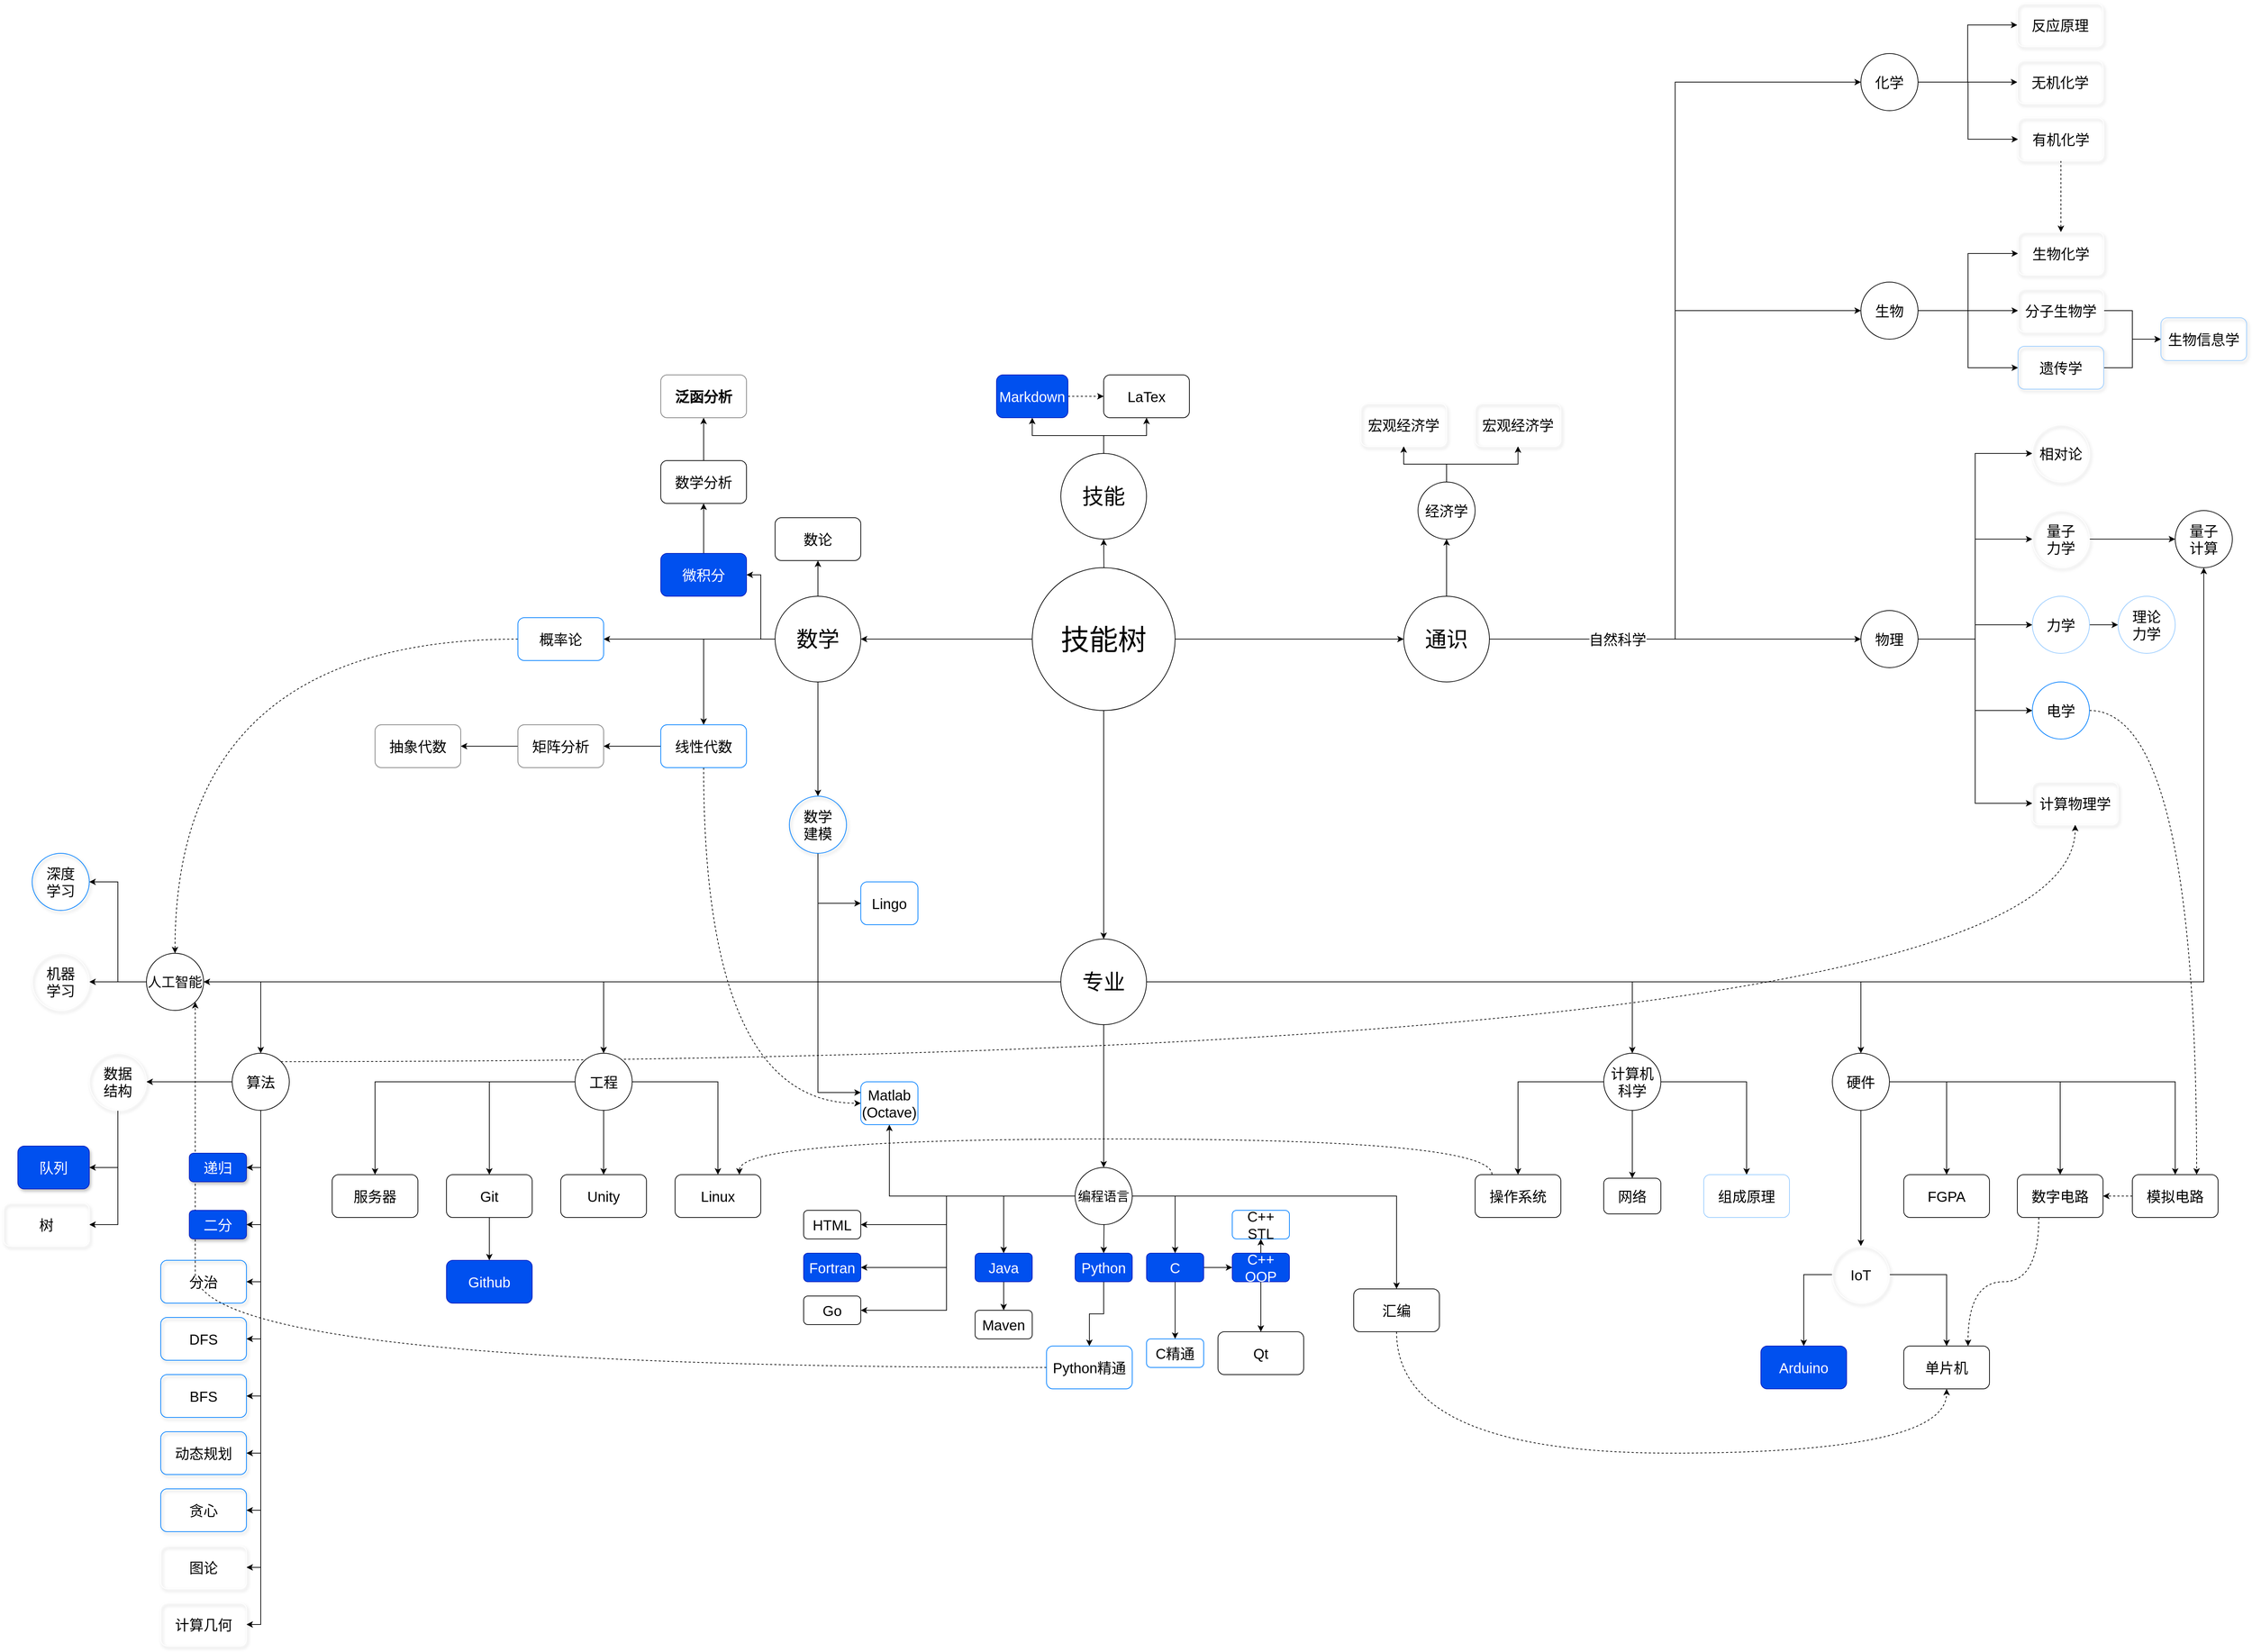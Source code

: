 <mxfile>
    <diagram id="MZZh417o46dk4xW71PtA" name="Page-1">
        <mxGraphModel dx="3253" dy="1520" grid="1" gridSize="10" guides="1" tooltips="1" connect="1" arrows="1" fold="1" page="0" pageScale="1" pageWidth="1169" pageHeight="827" background="none" math="0" shadow="0">
            <root>
                <mxCell id="0"/>
                <mxCell id="1" parent="0"/>
                <mxCell id="4" value="" style="edgeStyle=orthogonalEdgeStyle;rounded=0;orthogonalLoop=1;jettySize=auto;html=1;" parent="1" source="2" target="3" edge="1">
                    <mxGeometry relative="1" as="geometry"/>
                </mxCell>
                <mxCell id="7" value="" style="edgeStyle=orthogonalEdgeStyle;rounded=0;orthogonalLoop=1;jettySize=auto;html=1;" parent="1" source="2" target="5" edge="1">
                    <mxGeometry relative="1" as="geometry"/>
                </mxCell>
                <mxCell id="9" value="" style="edgeStyle=orthogonalEdgeStyle;rounded=0;orthogonalLoop=1;jettySize=auto;html=1;" parent="1" target="11" edge="1">
                    <mxGeometry relative="1" as="geometry">
                        <mxPoint x="-100" y="80" as="sourcePoint"/>
                        <mxPoint x="580" y="290" as="targetPoint"/>
                    </mxGeometry>
                </mxCell>
                <mxCell id="118" style="edgeStyle=orthogonalEdgeStyle;rounded=0;orthogonalLoop=1;jettySize=auto;html=1;fontSize=20;" parent="1" source="2" target="21" edge="1">
                    <mxGeometry relative="1" as="geometry"/>
                </mxCell>
                <mxCell id="2" value="&lt;font style=&quot;font-size: 40px&quot;&gt;技能树&lt;/font&gt;" style="ellipse;whiteSpace=wrap;html=1;aspect=fixed;" parent="1" vertex="1">
                    <mxGeometry x="-200" width="200" height="200" as="geometry"/>
                </mxCell>
                <mxCell id="47" style="edgeStyle=orthogonalEdgeStyle;rounded=0;orthogonalLoop=1;jettySize=auto;html=1;fontSize=20;" parent="1" source="3" target="46" edge="1">
                    <mxGeometry relative="1" as="geometry"/>
                </mxCell>
                <mxCell id="108" style="edgeStyle=orthogonalEdgeStyle;rounded=0;orthogonalLoop=1;jettySize=auto;html=1;fontSize=20;" parent="1" source="3" target="107" edge="1">
                    <mxGeometry relative="1" as="geometry"/>
                </mxCell>
                <mxCell id="112" style="edgeStyle=orthogonalEdgeStyle;rounded=0;orthogonalLoop=1;jettySize=auto;html=1;entryX=0;entryY=0.5;entryDx=0;entryDy=0;fontSize=20;" parent="1" source="3" target="100" edge="1">
                    <mxGeometry relative="1" as="geometry"/>
                </mxCell>
                <mxCell id="113" style="edgeStyle=orthogonalEdgeStyle;rounded=0;orthogonalLoop=1;jettySize=auto;html=1;entryX=0;entryY=0.5;entryDx=0;entryDy=0;fontSize=20;" parent="1" source="3" target="110" edge="1">
                    <mxGeometry relative="1" as="geometry"/>
                </mxCell>
                <mxCell id="159" value="自然科学" style="edgeLabel;html=1;align=center;verticalAlign=middle;resizable=0;points=[];fontSize=20;" parent="113" vertex="1" connectable="0">
                    <mxGeometry x="-0.814" y="-3" relative="1" as="geometry">
                        <mxPoint x="58" y="-3" as="offset"/>
                    </mxGeometry>
                </mxCell>
                <mxCell id="3" value="&lt;font style=&quot;font-size: 30px&quot;&gt;通识&lt;/font&gt;" style="ellipse;whiteSpace=wrap;html=1;aspect=fixed;" parent="1" vertex="1">
                    <mxGeometry x="320" y="40" width="120" height="120" as="geometry"/>
                </mxCell>
                <mxCell id="25" style="edgeStyle=orthogonalEdgeStyle;rounded=0;orthogonalLoop=1;jettySize=auto;html=1;fontSize=20;" parent="1" source="5" target="57" edge="1">
                    <mxGeometry relative="1" as="geometry">
                        <mxPoint y="680" as="targetPoint"/>
                    </mxGeometry>
                </mxCell>
                <mxCell id="26" style="edgeStyle=orthogonalEdgeStyle;rounded=0;orthogonalLoop=1;jettySize=auto;html=1;fontSize=20;" parent="1" source="5" target="23" edge="1">
                    <mxGeometry relative="1" as="geometry"/>
                </mxCell>
                <mxCell id="76" style="edgeStyle=orthogonalEdgeStyle;rounded=0;orthogonalLoop=1;jettySize=auto;html=1;fontSize=20;" parent="1" source="5" target="77" edge="1">
                    <mxGeometry relative="1" as="geometry">
                        <mxPoint x="270" y="740" as="targetPoint"/>
                    </mxGeometry>
                </mxCell>
                <mxCell id="104" style="edgeStyle=orthogonalEdgeStyle;rounded=0;orthogonalLoop=1;jettySize=auto;html=1;fontSize=20;" parent="1" source="5" target="103" edge="1">
                    <mxGeometry relative="1" as="geometry"/>
                </mxCell>
                <mxCell id="120" style="edgeStyle=orthogonalEdgeStyle;rounded=0;orthogonalLoop=1;jettySize=auto;html=1;fontSize=20;" parent="1" source="5" target="119" edge="1">
                    <mxGeometry relative="1" as="geometry"/>
                </mxCell>
                <mxCell id="137" style="edgeStyle=orthogonalEdgeStyle;rounded=0;orthogonalLoop=1;jettySize=auto;html=1;entryX=0.5;entryY=0;entryDx=0;entryDy=0;fontSize=20;" parent="1" source="5" target="136" edge="1">
                    <mxGeometry relative="1" as="geometry"/>
                </mxCell>
                <mxCell id="206" style="edgeStyle=orthogonalEdgeStyle;rounded=0;orthogonalLoop=1;jettySize=auto;html=1;fontSize=20;" parent="1" source="5" target="205" edge="1">
                    <mxGeometry relative="1" as="geometry"/>
                </mxCell>
                <mxCell id="5" value="&lt;font style=&quot;font-size: 30px&quot;&gt;专业&lt;/font&gt;" style="ellipse;whiteSpace=wrap;html=1;aspect=fixed;" parent="1" vertex="1">
                    <mxGeometry x="-160" y="520" width="120" height="120" as="geometry"/>
                </mxCell>
                <mxCell id="149" style="edgeStyle=orthogonalEdgeStyle;rounded=0;orthogonalLoop=1;jettySize=auto;html=1;entryX=0.5;entryY=1;entryDx=0;entryDy=0;fontSize=20;" parent="1" source="11" target="148" edge="1">
                    <mxGeometry relative="1" as="geometry"/>
                </mxCell>
                <mxCell id="216" style="edgeStyle=orthogonalEdgeStyle;rounded=0;orthogonalLoop=1;jettySize=auto;html=1;fontSize=20;" parent="1" source="11" target="215" edge="1">
                    <mxGeometry relative="1" as="geometry"/>
                </mxCell>
                <mxCell id="11" value="&lt;font style=&quot;font-size: 30px&quot;&gt;技能&lt;/font&gt;" style="ellipse;whiteSpace=wrap;html=1;aspect=fixed;" parent="1" vertex="1">
                    <mxGeometry x="-160" y="-160" width="120" height="120" as="geometry"/>
                </mxCell>
                <mxCell id="30" style="edgeStyle=orthogonalEdgeStyle;rounded=0;orthogonalLoop=1;jettySize=auto;html=1;fontSize=20;" parent="1" source="21" target="29" edge="1">
                    <mxGeometry relative="1" as="geometry"/>
                </mxCell>
                <mxCell id="32" style="edgeStyle=orthogonalEdgeStyle;rounded=0;orthogonalLoop=1;jettySize=auto;html=1;fontSize=20;" parent="1" source="21" target="31" edge="1">
                    <mxGeometry relative="1" as="geometry"/>
                </mxCell>
                <mxCell id="39" value="" style="edgeStyle=orthogonalEdgeStyle;rounded=0;orthogonalLoop=1;jettySize=auto;html=1;fontSize=20;" parent="1" source="21" target="38" edge="1">
                    <mxGeometry relative="1" as="geometry"/>
                </mxCell>
                <mxCell id="323" style="edgeStyle=orthogonalEdgeStyle;rounded=0;orthogonalLoop=1;jettySize=auto;html=1;" parent="1" source="21" target="41" edge="1">
                    <mxGeometry relative="1" as="geometry"/>
                </mxCell>
                <mxCell id="326" style="edgeStyle=orthogonalEdgeStyle;rounded=0;orthogonalLoop=1;jettySize=auto;html=1;" parent="1" source="21" target="325" edge="1">
                    <mxGeometry relative="1" as="geometry"/>
                </mxCell>
                <mxCell id="21" value="&lt;font style=&quot;font-size: 30px&quot;&gt;数学&lt;/font&gt;" style="ellipse;whiteSpace=wrap;html=1;aspect=fixed;fontSize=20;" parent="1" vertex="1">
                    <mxGeometry x="-560" y="40" width="120" height="120" as="geometry"/>
                </mxCell>
                <mxCell id="82" style="edgeStyle=orthogonalEdgeStyle;rounded=0;orthogonalLoop=1;jettySize=auto;html=1;fontSize=20;" parent="1" source="23" target="81" edge="1">
                    <mxGeometry relative="1" as="geometry"/>
                </mxCell>
                <mxCell id="83" style="edgeStyle=orthogonalEdgeStyle;rounded=0;orthogonalLoop=1;jettySize=auto;html=1;fontSize=20;" parent="1" source="23" target="84" edge="1">
                    <mxGeometry relative="1" as="geometry">
                        <mxPoint x="1060" y="850" as="targetPoint"/>
                    </mxGeometry>
                </mxCell>
                <mxCell id="222" style="edgeStyle=orthogonalEdgeStyle;rounded=0;orthogonalLoop=1;jettySize=auto;html=1;entryX=0.5;entryY=0;entryDx=0;entryDy=0;fontSize=20;" parent="1" source="23" target="213" edge="1">
                    <mxGeometry relative="1" as="geometry"/>
                </mxCell>
                <mxCell id="266" style="edgeStyle=orthogonalEdgeStyle;rounded=0;orthogonalLoop=1;jettySize=auto;html=1;" parent="1" source="23" target="265" edge="1">
                    <mxGeometry relative="1" as="geometry"/>
                </mxCell>
                <mxCell id="23" value="硬件" style="ellipse;whiteSpace=wrap;html=1;aspect=fixed;fontSize=20;" parent="1" vertex="1">
                    <mxGeometry x="920" y="680" width="80" height="80" as="geometry"/>
                </mxCell>
                <mxCell id="310" style="edgeStyle=orthogonalEdgeStyle;rounded=0;orthogonalLoop=1;jettySize=auto;html=1;" parent="1" source="29" target="35" edge="1">
                    <mxGeometry relative="1" as="geometry">
                        <mxPoint x="-659.941" y="-50" as="targetPoint"/>
                    </mxGeometry>
                </mxCell>
                <mxCell id="29" value="微积分" style="rounded=1;whiteSpace=wrap;html=1;fontSize=20;strokeColor=#001DBC;fillColor=#0050ef;fontColor=#ffffff;" parent="1" vertex="1">
                    <mxGeometry x="-720" y="-20" width="120" height="60" as="geometry"/>
                </mxCell>
                <mxCell id="34" value="" style="edgeStyle=orthogonalEdgeStyle;rounded=0;orthogonalLoop=1;jettySize=auto;html=1;fontSize=20;" parent="1" source="31" target="33" edge="1">
                    <mxGeometry relative="1" as="geometry"/>
                </mxCell>
                <mxCell id="135" style="edgeStyle=orthogonalEdgeStyle;rounded=0;orthogonalLoop=1;jettySize=auto;html=1;entryX=0;entryY=0.5;entryDx=0;entryDy=0;fontSize=20;dashed=1;curved=1;exitX=0.5;exitY=1;exitDx=0;exitDy=0;" parent="1" source="31" target="132" edge="1">
                    <mxGeometry relative="1" as="geometry"/>
                </mxCell>
                <mxCell id="31" value="线性代数" style="rounded=1;whiteSpace=wrap;html=1;fontSize=20;strokeColor=#007FFF;" parent="1" vertex="1">
                    <mxGeometry x="-720" y="220" width="120" height="60" as="geometry"/>
                </mxCell>
                <mxCell id="268" style="edgeStyle=orthogonalEdgeStyle;rounded=0;orthogonalLoop=1;jettySize=auto;html=1;" parent="1" source="33" target="267" edge="1">
                    <mxGeometry relative="1" as="geometry"/>
                </mxCell>
                <mxCell id="33" value="矩阵分析" style="whiteSpace=wrap;html=1;rounded=1;fontSize=20;strokeColor=#808080;" parent="1" vertex="1">
                    <mxGeometry x="-920" y="220" width="120" height="60" as="geometry"/>
                </mxCell>
                <mxCell id="161" value="" style="edgeStyle=orthogonalEdgeStyle;curved=1;rounded=0;orthogonalLoop=1;jettySize=auto;html=1;fontSize=20;" parent="1" source="35" target="160" edge="1">
                    <mxGeometry relative="1" as="geometry"/>
                </mxCell>
                <mxCell id="35" value="数学分析" style="whiteSpace=wrap;html=1;rounded=1;fontSize=20;" parent="1" vertex="1">
                    <mxGeometry x="-720" y="-150" width="120" height="60" as="geometry"/>
                </mxCell>
                <mxCell id="133" style="edgeStyle=orthogonalEdgeStyle;rounded=0;orthogonalLoop=1;jettySize=auto;html=1;entryX=0.5;entryY=0;entryDx=0;entryDy=0;dashed=1;fontSize=20;curved=1;" parent="1" source="38" target="119" edge="1">
                    <mxGeometry relative="1" as="geometry"/>
                </mxCell>
                <mxCell id="38" value="概率论" style="whiteSpace=wrap;html=1;fontSize=20;rounded=1;fillColor=default;gradientColor=none;strokeColor=#007FFF;" parent="1" vertex="1">
                    <mxGeometry x="-920" y="70" width="120" height="60" as="geometry"/>
                </mxCell>
                <mxCell id="41" value="数论" style="rounded=1;whiteSpace=wrap;html=1;fontSize=20;" parent="1" vertex="1">
                    <mxGeometry x="-560" y="-70" width="120" height="60" as="geometry"/>
                </mxCell>
                <mxCell id="54" style="edgeStyle=orthogonalEdgeStyle;rounded=0;orthogonalLoop=1;jettySize=auto;html=1;fontSize=20;" parent="1" source="46" target="56" edge="1">
                    <mxGeometry relative="1" as="geometry">
                        <mxPoint x="1080" y="50" as="targetPoint"/>
                    </mxGeometry>
                </mxCell>
                <mxCell id="114" style="edgeStyle=orthogonalEdgeStyle;rounded=0;orthogonalLoop=1;jettySize=auto;html=1;entryX=0;entryY=0.5;entryDx=0;entryDy=0;fontSize=20;" parent="1" source="46" target="50" edge="1">
                    <mxGeometry relative="1" as="geometry"/>
                </mxCell>
                <mxCell id="182" style="edgeStyle=orthogonalEdgeStyle;rounded=0;orthogonalLoop=1;jettySize=auto;html=1;entryX=0;entryY=0.5;entryDx=0;entryDy=0;fontSize=20;" parent="1" source="46" target="180" edge="1">
                    <mxGeometry relative="1" as="geometry"/>
                </mxCell>
                <mxCell id="183" style="edgeStyle=orthogonalEdgeStyle;rounded=0;orthogonalLoop=1;jettySize=auto;html=1;entryX=0;entryY=0.5;entryDx=0;entryDy=0;fontSize=20;" parent="1" source="46" target="181" edge="1">
                    <mxGeometry relative="1" as="geometry"/>
                </mxCell>
                <mxCell id="248" style="edgeStyle=orthogonalEdgeStyle;rounded=0;orthogonalLoop=1;jettySize=auto;html=1;entryX=0;entryY=0.5;entryDx=0;entryDy=0;fontSize=20;" parent="1" source="46" target="247" edge="1">
                    <mxGeometry relative="1" as="geometry"/>
                </mxCell>
                <mxCell id="46" value="物理" style="ellipse;whiteSpace=wrap;html=1;aspect=fixed;fontSize=20;" parent="1" vertex="1">
                    <mxGeometry x="960" y="60" width="80" height="80" as="geometry"/>
                </mxCell>
                <mxCell id="85" style="edgeStyle=orthogonalEdgeStyle;rounded=0;orthogonalLoop=1;jettySize=auto;html=1;fontSize=20;dashed=1;entryX=0.75;entryY=0;entryDx=0;entryDy=0;curved=1;" parent="1" source="50" target="81" edge="1">
                    <mxGeometry relative="1" as="geometry"/>
                </mxCell>
                <mxCell id="50" value="电学" style="ellipse;whiteSpace=wrap;html=1;aspect=fixed;fontSize=20;strokeColor=#007FFF;" parent="1" vertex="1">
                    <mxGeometry x="1200" y="160" width="80" height="80" as="geometry"/>
                </mxCell>
                <mxCell id="313" style="edgeStyle=orthogonalEdgeStyle;rounded=0;orthogonalLoop=1;jettySize=auto;html=1;" parent="1" source="56" target="312" edge="1">
                    <mxGeometry relative="1" as="geometry"/>
                </mxCell>
                <mxCell id="56" value="力学" style="ellipse;whiteSpace=wrap;html=1;aspect=fixed;fontSize=20;strokeColor=#99CCFF;" parent="1" vertex="1">
                    <mxGeometry x="1200" y="40" width="80" height="80" as="geometry"/>
                </mxCell>
                <mxCell id="60" value="" style="edgeStyle=orthogonalEdgeStyle;rounded=0;orthogonalLoop=1;jettySize=auto;html=1;fontSize=20;" parent="1" source="57" target="59" edge="1">
                    <mxGeometry relative="1" as="geometry"/>
                </mxCell>
                <mxCell id="71" style="edgeStyle=orthogonalEdgeStyle;rounded=0;orthogonalLoop=1;jettySize=auto;html=1;fontSize=20;" parent="1" source="57" target="332" edge="1">
                    <mxGeometry relative="1" as="geometry">
                        <Array as="points">
                            <mxPoint x="-320" y="880"/>
                            <mxPoint x="-320" y="980"/>
                        </Array>
                        <mxPoint x="-440" y="1040.029" as="targetPoint"/>
                    </mxGeometry>
                </mxCell>
                <mxCell id="74" style="edgeStyle=orthogonalEdgeStyle;rounded=0;orthogonalLoop=1;jettySize=auto;html=1;fontSize=20;" parent="1" target="72" edge="1">
                    <mxGeometry relative="1" as="geometry">
                        <mxPoint x="-100" y="880" as="sourcePoint"/>
                    </mxGeometry>
                </mxCell>
                <mxCell id="95" style="edgeStyle=orthogonalEdgeStyle;rounded=0;orthogonalLoop=1;jettySize=auto;html=1;fontSize=20;" parent="1" source="57" target="94" edge="1">
                    <mxGeometry relative="1" as="geometry"/>
                </mxCell>
                <mxCell id="134" style="edgeStyle=orthogonalEdgeStyle;rounded=0;orthogonalLoop=1;jettySize=auto;html=1;entryX=0.5;entryY=1;entryDx=0;entryDy=0;fontSize=20;" parent="1" source="57" target="132" edge="1">
                    <mxGeometry relative="1" as="geometry"/>
                </mxCell>
                <mxCell id="147" style="edgeStyle=orthogonalEdgeStyle;rounded=0;orthogonalLoop=1;jettySize=auto;html=1;entryX=1;entryY=0.5;entryDx=0;entryDy=0;fontSize=20;" parent="1" source="57" target="146" edge="1">
                    <mxGeometry relative="1" as="geometry">
                        <Array as="points">
                            <mxPoint x="-320" y="880"/>
                            <mxPoint x="-320" y="1040"/>
                        </Array>
                    </mxGeometry>
                </mxCell>
                <mxCell id="252" style="edgeStyle=orthogonalEdgeStyle;rounded=0;orthogonalLoop=1;jettySize=auto;html=1;entryX=1;entryY=0.5;entryDx=0;entryDy=0;fontSize=20;" parent="1" source="57" target="250" edge="1">
                    <mxGeometry relative="1" as="geometry">
                        <Array as="points">
                            <mxPoint x="-320" y="880"/>
                            <mxPoint x="-320" y="920"/>
                        </Array>
                    </mxGeometry>
                </mxCell>
                <mxCell id="337" style="edgeStyle=orthogonalEdgeStyle;html=1;rounded=0;" edge="1" parent="1" source="57" target="335">
                    <mxGeometry relative="1" as="geometry">
                        <Array as="points">
                            <mxPoint x="-240" y="880"/>
                        </Array>
                    </mxGeometry>
                </mxCell>
                <mxCell id="57" value="&lt;font style=&quot;font-size: 18px&quot;&gt;编程语言&lt;/font&gt;" style="ellipse;whiteSpace=wrap;html=1;aspect=fixed;fontSize=20;" parent="1" vertex="1">
                    <mxGeometry x="-140" y="840" width="80" height="80" as="geometry"/>
                </mxCell>
                <mxCell id="64" style="edgeStyle=orthogonalEdgeStyle;rounded=0;orthogonalLoop=1;jettySize=auto;html=1;fontSize=20;" parent="1" source="59" target="63" edge="1">
                    <mxGeometry relative="1" as="geometry"/>
                </mxCell>
                <mxCell id="308" style="edgeStyle=orthogonalEdgeStyle;rounded=0;orthogonalLoop=1;jettySize=auto;html=1;" parent="1" source="59" target="68" edge="1">
                    <mxGeometry relative="1" as="geometry"/>
                </mxCell>
                <mxCell id="59" value="C" style="whiteSpace=wrap;html=1;fontSize=20;rounded=1;fillColor=#0050ef;strokeColor=#001DBC;fontColor=#ffffff;" parent="1" vertex="1">
                    <mxGeometry x="-40" y="960" width="80" height="40" as="geometry"/>
                </mxCell>
                <mxCell id="63" value="C精通" style="whiteSpace=wrap;html=1;fontSize=20;rounded=1;gradientColor=none;strokeColor=#007FFF;" parent="1" vertex="1">
                    <mxGeometry x="-40" y="1080" width="80" height="40" as="geometry"/>
                </mxCell>
                <mxCell id="262" style="edgeStyle=orthogonalEdgeStyle;rounded=0;orthogonalLoop=1;jettySize=auto;html=1;" parent="1" source="68" target="261" edge="1">
                    <mxGeometry relative="1" as="geometry"/>
                </mxCell>
                <mxCell id="336" style="edgeStyle=none;html=1;" edge="1" parent="1" source="68" target="283">
                    <mxGeometry relative="1" as="geometry"/>
                </mxCell>
                <mxCell id="68" value="C++&lt;br&gt;OOP" style="rounded=1;whiteSpace=wrap;html=1;fontSize=20;fillColor=#0050ef;fontColor=#ffffff;strokeColor=#001DBC;" parent="1" vertex="1">
                    <mxGeometry x="80" y="960" width="80" height="40" as="geometry"/>
                </mxCell>
                <mxCell id="75" style="edgeStyle=orthogonalEdgeStyle;rounded=0;orthogonalLoop=1;jettySize=auto;html=1;fontSize=20;" parent="1" source="72" target="73" edge="1">
                    <mxGeometry relative="1" as="geometry"/>
                </mxCell>
                <mxCell id="72" value="Python" style="rounded=1;whiteSpace=wrap;html=1;fontSize=20;fillColor=#0050ef;strokeColor=#001DBC;fontColor=#ffffff;" parent="1" vertex="1">
                    <mxGeometry x="-140" y="960" width="80" height="40" as="geometry"/>
                </mxCell>
                <mxCell id="221" style="edgeStyle=orthogonalEdgeStyle;curved=1;rounded=0;orthogonalLoop=1;jettySize=auto;html=1;entryX=1;entryY=1;entryDx=0;entryDy=0;dashed=1;fontSize=20;" parent="1" source="73" target="119" edge="1">
                    <mxGeometry relative="1" as="geometry"/>
                </mxCell>
                <mxCell id="73" value="Python精通" style="rounded=1;whiteSpace=wrap;html=1;gradientColor=none;fontSize=20;strokeColor=#007FFF;" parent="1" vertex="1">
                    <mxGeometry x="-180" y="1090" width="120" height="60" as="geometry"/>
                </mxCell>
                <mxCell id="164" style="edgeStyle=orthogonalEdgeStyle;rounded=0;orthogonalLoop=1;jettySize=auto;html=1;entryX=1;entryY=0.5;entryDx=0;entryDy=0;fontSize=20;" parent="1" source="77" target="162" edge="1">
                    <mxGeometry relative="1" as="geometry"/>
                </mxCell>
                <mxCell id="167" style="edgeStyle=orthogonalEdgeStyle;rounded=0;orthogonalLoop=1;jettySize=auto;html=1;entryX=1;entryY=0.5;entryDx=0;entryDy=0;fontSize=20;" parent="1" source="77" target="166" edge="1">
                    <mxGeometry relative="1" as="geometry"/>
                </mxCell>
                <mxCell id="171" style="edgeStyle=orthogonalEdgeStyle;rounded=0;orthogonalLoop=1;jettySize=auto;html=1;entryX=1;entryY=0.5;entryDx=0;entryDy=0;fontSize=20;" parent="1" source="77" target="168" edge="1">
                    <mxGeometry relative="1" as="geometry"/>
                </mxCell>
                <mxCell id="172" style="edgeStyle=orthogonalEdgeStyle;rounded=0;orthogonalLoop=1;jettySize=auto;html=1;entryX=1;entryY=0.5;entryDx=0;entryDy=0;fontSize=20;" parent="1" source="77" target="169" edge="1">
                    <mxGeometry relative="1" as="geometry"/>
                </mxCell>
                <mxCell id="173" style="edgeStyle=orthogonalEdgeStyle;rounded=0;orthogonalLoop=1;jettySize=auto;html=1;entryX=1;entryY=0.5;entryDx=0;entryDy=0;fontSize=20;" parent="1" source="77" target="170" edge="1">
                    <mxGeometry relative="1" as="geometry"/>
                </mxCell>
                <mxCell id="175" style="edgeStyle=orthogonalEdgeStyle;rounded=0;orthogonalLoop=1;jettySize=auto;html=1;entryX=1;entryY=0.5;entryDx=0;entryDy=0;fontSize=20;" parent="1" source="77" target="174" edge="1">
                    <mxGeometry relative="1" as="geometry"/>
                </mxCell>
                <mxCell id="177" style="edgeStyle=orthogonalEdgeStyle;rounded=0;orthogonalLoop=1;jettySize=auto;html=1;entryX=1;entryY=0.5;entryDx=0;entryDy=0;fontSize=20;" parent="1" source="77" target="176" edge="1">
                    <mxGeometry relative="1" as="geometry"/>
                </mxCell>
                <mxCell id="179" style="edgeStyle=orthogonalEdgeStyle;rounded=0;orthogonalLoop=1;jettySize=auto;html=1;fontSize=20;" parent="1" source="77" target="178" edge="1">
                    <mxGeometry relative="1" as="geometry"/>
                </mxCell>
                <mxCell id="249" style="edgeStyle=orthogonalEdgeStyle;curved=1;rounded=0;orthogonalLoop=1;jettySize=auto;html=1;dashed=1;fontSize=20;exitX=1;exitY=0;exitDx=0;exitDy=0;" parent="1" source="77" target="247" edge="1">
                    <mxGeometry relative="1" as="geometry"/>
                </mxCell>
                <mxCell id="255" style="edgeStyle=orthogonalEdgeStyle;rounded=0;orthogonalLoop=1;jettySize=auto;html=1;entryX=1;entryY=0.5;entryDx=0;entryDy=0;" parent="1" source="77" target="253" edge="1">
                    <mxGeometry relative="1" as="geometry"/>
                </mxCell>
                <mxCell id="319" style="edgeStyle=orthogonalEdgeStyle;rounded=0;orthogonalLoop=1;jettySize=auto;html=1;entryX=1;entryY=0.5;entryDx=0;entryDy=0;" parent="1" source="77" target="318" edge="1">
                    <mxGeometry relative="1" as="geometry"/>
                </mxCell>
                <mxCell id="77" value="算法" style="ellipse;whiteSpace=wrap;html=1;aspect=fixed;fontSize=20;" parent="1" vertex="1">
                    <mxGeometry x="-1320" y="680" width="80" height="80" as="geometry"/>
                </mxCell>
                <mxCell id="81" value="模拟电路" style="rounded=1;whiteSpace=wrap;html=1;gradientColor=none;fontSize=20;" parent="1" vertex="1">
                    <mxGeometry x="1340" y="850" width="120" height="60" as="geometry"/>
                </mxCell>
                <mxCell id="84" value="数字电路" style="rounded=1;whiteSpace=wrap;html=1;gradientColor=none;fontSize=20;" parent="1" vertex="1">
                    <mxGeometry x="1179" y="850" width="120" height="60" as="geometry"/>
                </mxCell>
                <mxCell id="87" value="" style="endArrow=classic;html=1;fontSize=20;exitX=0;exitY=0.5;exitDx=0;exitDy=0;dashed=1;edgeStyle=orthogonalEdgeStyle;curved=1;" parent="1" source="81" target="84" edge="1">
                    <mxGeometry width="50" height="50" relative="1" as="geometry">
                        <mxPoint x="1139" y="800" as="sourcePoint"/>
                        <mxPoint x="1189" y="750" as="targetPoint"/>
                    </mxGeometry>
                </mxCell>
                <mxCell id="89" value="单片机" style="rounded=1;whiteSpace=wrap;html=1;gradientColor=none;fontSize=20;" parent="1" vertex="1">
                    <mxGeometry x="1020" y="1090" width="120" height="60" as="geometry"/>
                </mxCell>
                <mxCell id="92" value="" style="endArrow=classic;html=1;fontSize=20;dashed=1;edgeStyle=orthogonalEdgeStyle;curved=1;entryX=0.75;entryY=0;entryDx=0;entryDy=0;exitX=0.25;exitY=1;exitDx=0;exitDy=0;" parent="1" source="84" target="89" edge="1">
                    <mxGeometry width="50" height="50" relative="1" as="geometry">
                        <mxPoint x="1419.94" y="970" as="sourcePoint"/>
                        <mxPoint x="1319.999" y="1050" as="targetPoint"/>
                    </mxGeometry>
                </mxCell>
                <mxCell id="229" style="edgeStyle=orthogonalEdgeStyle;rounded=0;orthogonalLoop=1;jettySize=auto;html=1;entryX=0.5;entryY=1;entryDx=0;entryDy=0;fontSize=20;curved=1;dashed=1;" parent="1" source="94" target="89" edge="1">
                    <mxGeometry relative="1" as="geometry">
                        <Array as="points">
                            <mxPoint x="310" y="1240"/>
                            <mxPoint x="1080" y="1240"/>
                        </Array>
                    </mxGeometry>
                </mxCell>
                <mxCell id="94" value="汇编" style="rounded=1;whiteSpace=wrap;html=1;gradientColor=none;fontSize=20;" parent="1" vertex="1">
                    <mxGeometry x="250" y="1010" width="120" height="60" as="geometry"/>
                </mxCell>
                <mxCell id="235" style="edgeStyle=orthogonalEdgeStyle;rounded=0;orthogonalLoop=1;jettySize=auto;html=1;fontSize=20;entryX=0;entryY=0.5;entryDx=0;entryDy=0;" parent="1" source="100" target="234" edge="1">
                    <mxGeometry relative="1" as="geometry"/>
                </mxCell>
                <mxCell id="236" style="edgeStyle=orthogonalEdgeStyle;rounded=0;orthogonalLoop=1;jettySize=auto;html=1;entryX=0;entryY=0.5;entryDx=0;entryDy=0;fontSize=20;" parent="1" source="100" target="231" edge="1">
                    <mxGeometry relative="1" as="geometry"/>
                </mxCell>
                <mxCell id="240" style="edgeStyle=orthogonalEdgeStyle;rounded=0;orthogonalLoop=1;jettySize=auto;html=1;entryX=0;entryY=0.5;entryDx=0;entryDy=0;fontSize=20;" parent="1" source="100" target="237" edge="1">
                    <mxGeometry relative="1" as="geometry"/>
                </mxCell>
                <mxCell id="100" value="生物" style="ellipse;whiteSpace=wrap;html=1;aspect=fixed;rounded=1;gradientColor=none;fontSize=20;" parent="1" vertex="1">
                    <mxGeometry x="960" y="-400" width="80" height="80" as="geometry"/>
                </mxCell>
                <mxCell id="106" style="edgeStyle=orthogonalEdgeStyle;rounded=0;orthogonalLoop=1;jettySize=auto;html=1;fontSize=20;" parent="1" source="103" target="105" edge="1">
                    <mxGeometry relative="1" as="geometry"/>
                </mxCell>
                <mxCell id="116" style="edgeStyle=orthogonalEdgeStyle;rounded=0;orthogonalLoop=1;jettySize=auto;html=1;fontSize=20;" parent="1" source="103" target="115" edge="1">
                    <mxGeometry relative="1" as="geometry"/>
                </mxCell>
                <mxCell id="130" style="edgeStyle=orthogonalEdgeStyle;rounded=0;orthogonalLoop=1;jettySize=auto;html=1;fontSize=20;" parent="1" source="103" target="117" edge="1">
                    <mxGeometry relative="1" as="geometry"/>
                </mxCell>
                <mxCell id="103" value="计算机科学" style="ellipse;whiteSpace=wrap;html=1;aspect=fixed;rounded=1;gradientColor=none;fontSize=20;" parent="1" vertex="1">
                    <mxGeometry x="600" y="680" width="80" height="80" as="geometry"/>
                </mxCell>
                <mxCell id="105" value="组成原理" style="rounded=1;whiteSpace=wrap;html=1;gradientColor=none;fontSize=20;strokeColor=#99CCFF;" parent="1" vertex="1">
                    <mxGeometry x="740" y="850" width="120" height="60" as="geometry"/>
                </mxCell>
                <mxCell id="281" style="edgeStyle=orthogonalEdgeStyle;rounded=0;orthogonalLoop=1;jettySize=auto;html=1;" parent="1" source="107" target="280" edge="1">
                    <mxGeometry relative="1" as="geometry"/>
                </mxCell>
                <mxCell id="282" style="edgeStyle=orthogonalEdgeStyle;rounded=0;orthogonalLoop=1;jettySize=auto;html=1;" parent="1" source="107" target="278" edge="1">
                    <mxGeometry relative="1" as="geometry"/>
                </mxCell>
                <mxCell id="107" value="经济学" style="ellipse;whiteSpace=wrap;html=1;aspect=fixed;rounded=1;gradientColor=none;fontSize=20;" parent="1" vertex="1">
                    <mxGeometry x="340" y="-120" width="80" height="80" as="geometry"/>
                </mxCell>
                <mxCell id="239" style="edgeStyle=orthogonalEdgeStyle;rounded=0;orthogonalLoop=1;jettySize=auto;html=1;fontSize=20;entryX=0;entryY=0.5;entryDx=0;entryDy=0;" parent="1" source="110" target="238" edge="1">
                    <mxGeometry relative="1" as="geometry"/>
                </mxCell>
                <mxCell id="259" style="edgeStyle=orthogonalEdgeStyle;rounded=0;orthogonalLoop=1;jettySize=auto;html=1;entryX=0;entryY=0.5;entryDx=0;entryDy=0;" parent="1" source="110" target="257" edge="1">
                    <mxGeometry relative="1" as="geometry"/>
                </mxCell>
                <mxCell id="260" style="edgeStyle=orthogonalEdgeStyle;rounded=0;orthogonalLoop=1;jettySize=auto;html=1;entryX=0;entryY=0.5;entryDx=0;entryDy=0;" parent="1" source="110" target="256" edge="1">
                    <mxGeometry relative="1" as="geometry"/>
                </mxCell>
                <mxCell id="110" value="化学" style="ellipse;whiteSpace=wrap;html=1;aspect=fixed;rounded=1;gradientColor=none;fontSize=20;" parent="1" vertex="1">
                    <mxGeometry x="960" y="-720" width="80" height="80" as="geometry"/>
                </mxCell>
                <mxCell id="115" value="网络" style="rounded=1;whiteSpace=wrap;html=1;gradientColor=none;fontSize=20;" parent="1" vertex="1">
                    <mxGeometry x="600" y="855" width="80" height="50" as="geometry"/>
                </mxCell>
                <mxCell id="155" style="edgeStyle=orthogonalEdgeStyle;rounded=0;orthogonalLoop=1;jettySize=auto;html=1;entryX=0.75;entryY=0;entryDx=0;entryDy=0;fontSize=20;curved=1;dashed=1;exitX=0.196;exitY=-0.008;exitDx=0;exitDy=0;exitPerimeter=0;" parent="1" source="117" target="152" edge="1">
                    <mxGeometry relative="1" as="geometry">
                        <Array as="points">
                            <mxPoint x="444" y="800"/>
                            <mxPoint x="-610" y="800"/>
                        </Array>
                    </mxGeometry>
                </mxCell>
                <mxCell id="117" value="操作系统" style="rounded=1;whiteSpace=wrap;html=1;gradientColor=none;fontSize=20;" parent="1" vertex="1">
                    <mxGeometry x="420" y="850" width="120" height="60" as="geometry"/>
                </mxCell>
                <mxCell id="316" style="edgeStyle=orthogonalEdgeStyle;rounded=0;orthogonalLoop=1;jettySize=auto;html=1;" parent="1" source="119" target="314" edge="1">
                    <mxGeometry relative="1" as="geometry"/>
                </mxCell>
                <mxCell id="317" style="edgeStyle=orthogonalEdgeStyle;rounded=0;orthogonalLoop=1;jettySize=auto;html=1;entryX=1;entryY=0.5;entryDx=0;entryDy=0;" parent="1" source="119" target="315" edge="1">
                    <mxGeometry relative="1" as="geometry"/>
                </mxCell>
                <mxCell id="119" value="&lt;font style=&quot;font-size: 19px&quot;&gt;人工智能&lt;/font&gt;" style="ellipse;whiteSpace=wrap;html=1;aspect=fixed;rounded=1;gradientColor=none;fontSize=20;" parent="1" vertex="1">
                    <mxGeometry x="-1440" y="540" width="80" height="80" as="geometry"/>
                </mxCell>
                <mxCell id="132" value="Matlab&lt;br&gt;(Octave)" style="rounded=1;whiteSpace=wrap;html=1;gradientColor=none;fontSize=20;strokeColor=#007FFF;" parent="1" vertex="1">
                    <mxGeometry x="-440" y="720" width="80" height="60" as="geometry"/>
                </mxCell>
                <mxCell id="139" style="edgeStyle=orthogonalEdgeStyle;rounded=0;orthogonalLoop=1;jettySize=auto;html=1;fontSize=20;" parent="1" source="136" target="138" edge="1">
                    <mxGeometry relative="1" as="geometry"/>
                </mxCell>
                <mxCell id="153" style="edgeStyle=orthogonalEdgeStyle;rounded=0;orthogonalLoop=1;jettySize=auto;html=1;fontSize=20;" parent="1" source="136" target="152" edge="1">
                    <mxGeometry relative="1" as="geometry"/>
                </mxCell>
                <mxCell id="271" style="edgeStyle=orthogonalEdgeStyle;rounded=0;orthogonalLoop=1;jettySize=auto;html=1;" parent="1" source="136" target="270" edge="1">
                    <mxGeometry relative="1" as="geometry"/>
                </mxCell>
                <mxCell id="274" style="edgeStyle=orthogonalEdgeStyle;rounded=0;orthogonalLoop=1;jettySize=auto;html=1;" parent="1" source="136" target="273" edge="1">
                    <mxGeometry relative="1" as="geometry"/>
                </mxCell>
                <mxCell id="136" value="工程" style="ellipse;whiteSpace=wrap;html=1;aspect=fixed;rounded=1;gradientColor=none;fontSize=20;" parent="1" vertex="1">
                    <mxGeometry x="-840" y="680" width="80" height="80" as="geometry"/>
                </mxCell>
                <mxCell id="141" style="edgeStyle=orthogonalEdgeStyle;rounded=0;orthogonalLoop=1;jettySize=auto;html=1;fontSize=20;" parent="1" source="138" target="140" edge="1">
                    <mxGeometry relative="1" as="geometry"/>
                </mxCell>
                <mxCell id="138" value="Git" style="rounded=1;whiteSpace=wrap;html=1;gradientColor=none;fontSize=20;" parent="1" vertex="1">
                    <mxGeometry x="-1020" y="850" width="120" height="60" as="geometry"/>
                </mxCell>
                <mxCell id="140" value="Github" style="rounded=1;whiteSpace=wrap;html=1;fontSize=20;fillColor=#0050ef;strokeColor=#001DBC;fontColor=#ffffff;" parent="1" vertex="1">
                    <mxGeometry x="-1020" y="970" width="120" height="60" as="geometry"/>
                </mxCell>
                <mxCell id="146" value="Go" style="rounded=1;whiteSpace=wrap;html=1;gradientColor=none;fontSize=20;" parent="1" vertex="1">
                    <mxGeometry x="-520" y="1020" width="80" height="40" as="geometry"/>
                </mxCell>
                <mxCell id="217" style="edgeStyle=orthogonalEdgeStyle;rounded=0;orthogonalLoop=1;jettySize=auto;html=1;fontSize=20;curved=1;dashed=1;" parent="1" source="148" target="215" edge="1">
                    <mxGeometry relative="1" as="geometry"/>
                </mxCell>
                <mxCell id="148" value="Markdown" style="rounded=1;whiteSpace=wrap;html=1;fontSize=20;fillColor=#0050ef;strokeColor=#001DBC;fontColor=#ffffff;" parent="1" vertex="1">
                    <mxGeometry x="-250" y="-270" width="100" height="60" as="geometry"/>
                </mxCell>
                <mxCell id="152" value="Linux" style="rounded=1;whiteSpace=wrap;html=1;gradientColor=none;fontSize=20;" parent="1" vertex="1">
                    <mxGeometry x="-700" y="850" width="120" height="60" as="geometry"/>
                </mxCell>
                <mxCell id="160" value="&lt;span class=&quot;RichText ztext CopyrightRichText-richText&quot; itemprop=&quot;text&quot;&gt;&lt;b&gt;泛函分析&lt;/b&gt;&lt;/span&gt;" style="whiteSpace=wrap;html=1;rounded=1;fontSize=20;strokeColor=#808080;" parent="1" vertex="1">
                    <mxGeometry x="-720" y="-270" width="120" height="60" as="geometry"/>
                </mxCell>
                <mxCell id="162" value="二分" style="rounded=1;whiteSpace=wrap;html=1;shadow=1;glass=0;fillColor=#0050ef;fontSize=20;strokeColor=#001DBC;fontColor=#ffffff;" parent="1" vertex="1">
                    <mxGeometry x="-1380" y="900" width="80" height="40" as="geometry"/>
                </mxCell>
                <mxCell id="166" value="递归" style="rounded=1;whiteSpace=wrap;html=1;shadow=1;glass=0;fillColor=#0050ef;fontSize=20;strokeColor=#001DBC;fontColor=#ffffff;" parent="1" vertex="1">
                    <mxGeometry x="-1380" y="820" width="80" height="40" as="geometry"/>
                </mxCell>
                <mxCell id="168" value="分治" style="rounded=1;whiteSpace=wrap;html=1;shadow=1;glass=0;fillColor=none;gradientColor=none;fontSize=20;strokeColor=#007FFF;" parent="1" vertex="1">
                    <mxGeometry x="-1420" y="970" width="120" height="60" as="geometry"/>
                </mxCell>
                <mxCell id="169" value="DFS" style="rounded=1;whiteSpace=wrap;html=1;shadow=1;glass=0;fillColor=none;gradientColor=none;fontSize=20;strokeColor=#007FFF;" parent="1" vertex="1">
                    <mxGeometry x="-1420" y="1050" width="120" height="60" as="geometry"/>
                </mxCell>
                <mxCell id="170" value="BFS" style="rounded=1;whiteSpace=wrap;html=1;shadow=1;glass=0;fillColor=none;gradientColor=none;fontSize=20;strokeColor=#007FFF;" parent="1" vertex="1">
                    <mxGeometry x="-1420" y="1130" width="120" height="60" as="geometry"/>
                </mxCell>
                <mxCell id="174" value="动态规划" style="rounded=1;whiteSpace=wrap;html=1;shadow=1;glass=0;fillColor=none;gradientColor=none;fontSize=20;strokeColor=#007FFF;" parent="1" vertex="1">
                    <mxGeometry x="-1420" y="1210" width="120" height="60" as="geometry"/>
                </mxCell>
                <mxCell id="176" value="贪心" style="rounded=1;whiteSpace=wrap;html=1;shadow=1;glass=0;fillColor=none;gradientColor=none;fontSize=20;strokeColor=#007FFF;" parent="1" vertex="1">
                    <mxGeometry x="-1420" y="1290" width="120" height="60" as="geometry"/>
                </mxCell>
                <mxCell id="304" style="edgeStyle=orthogonalEdgeStyle;rounded=0;orthogonalLoop=1;jettySize=auto;html=1;entryX=1;entryY=0.5;entryDx=0;entryDy=0;" parent="1" source="178" target="303" edge="1">
                    <mxGeometry relative="1" as="geometry"/>
                </mxCell>
                <mxCell id="307" style="edgeStyle=orthogonalEdgeStyle;rounded=0;orthogonalLoop=1;jettySize=auto;html=1;entryX=1;entryY=0.5;entryDx=0;entryDy=0;" parent="1" source="178" target="306" edge="1">
                    <mxGeometry relative="1" as="geometry"/>
                </mxCell>
                <mxCell id="178" value="&lt;span&gt;数据&lt;br&gt;结构&lt;/span&gt;" style="ellipse;whiteSpace=wrap;html=1;aspect=fixed;rounded=1;shadow=1;glass=0;strokeColor=#FFFFFF;fillColor=none;gradientColor=none;fontSize=20;" parent="1" vertex="1">
                    <mxGeometry x="-1520" y="680" width="80" height="80" as="geometry"/>
                </mxCell>
                <mxCell id="207" style="edgeStyle=orthogonalEdgeStyle;rounded=0;orthogonalLoop=1;jettySize=auto;html=1;fontSize=20;" parent="1" source="180" target="205" edge="1">
                    <mxGeometry relative="1" as="geometry"/>
                </mxCell>
                <mxCell id="180" value="量子&lt;br&gt;力学" style="ellipse;whiteSpace=wrap;html=1;aspect=fixed;rounded=1;shadow=1;glass=0;strokeColor=#FFFFFF;fillColor=none;gradientColor=none;fontSize=20;" parent="1" vertex="1">
                    <mxGeometry x="1200" y="-80" width="80" height="80" as="geometry"/>
                </mxCell>
                <mxCell id="181" value="相对论" style="ellipse;whiteSpace=wrap;html=1;aspect=fixed;rounded=1;shadow=1;glass=0;strokeColor=#FFFFFF;fillColor=none;gradientColor=none;fontSize=20;" parent="1" vertex="1">
                    <mxGeometry x="1200" y="-200" width="80" height="80" as="geometry"/>
                </mxCell>
                <mxCell id="205" value="量子&lt;br&gt;计算" style="ellipse;whiteSpace=wrap;html=1;aspect=fixed;fontSize=20;" parent="1" vertex="1">
                    <mxGeometry x="1400" y="-80" width="80" height="80" as="geometry"/>
                </mxCell>
                <mxCell id="227" style="edgeStyle=orthogonalEdgeStyle;rounded=0;orthogonalLoop=1;jettySize=auto;html=1;entryX=0.5;entryY=0;entryDx=0;entryDy=0;fontSize=20;exitX=0;exitY=0.5;exitDx=0;exitDy=0;" parent="1" source="213" target="226" edge="1">
                    <mxGeometry relative="1" as="geometry"/>
                </mxCell>
                <mxCell id="228" style="edgeStyle=orthogonalEdgeStyle;rounded=0;orthogonalLoop=1;jettySize=auto;html=1;fontSize=20;" parent="1" source="213" target="89" edge="1">
                    <mxGeometry relative="1" as="geometry"/>
                </mxCell>
                <mxCell id="213" value="IoT" style="ellipse;whiteSpace=wrap;html=1;aspect=fixed;rounded=1;shadow=1;glass=0;strokeColor=#FFFFFF;fillColor=none;gradientColor=none;fontSize=20;" parent="1" vertex="1">
                    <mxGeometry x="920" y="950" width="80" height="80" as="geometry"/>
                </mxCell>
                <mxCell id="215" value="LaTex" style="rounded=1;whiteSpace=wrap;html=1;gradientColor=none;fontSize=20;" parent="1" vertex="1">
                    <mxGeometry x="-100" y="-270" width="120" height="60" as="geometry"/>
                </mxCell>
                <mxCell id="226" value="Arduino" style="rounded=1;whiteSpace=wrap;html=1;fontSize=20;strokeColor=#001DBC;fillColor=#0050ef;fontColor=#ffffff;" parent="1" vertex="1">
                    <mxGeometry x="820" y="1090" width="120" height="60" as="geometry"/>
                </mxCell>
                <mxCell id="242" style="edgeStyle=orthogonalEdgeStyle;rounded=0;orthogonalLoop=1;jettySize=auto;html=1;fontSize=20;" parent="1" source="231" target="241" edge="1">
                    <mxGeometry relative="1" as="geometry"/>
                </mxCell>
                <mxCell id="231" value="分子生物学" style="rounded=1;whiteSpace=wrap;html=1;shadow=1;glass=0;fillColor=none;gradientColor=none;fontSize=20;strokeColor=#FFFFFF;" parent="1" vertex="1">
                    <mxGeometry x="1180" y="-390" width="120" height="60" as="geometry"/>
                </mxCell>
                <mxCell id="243" style="edgeStyle=orthogonalEdgeStyle;rounded=0;orthogonalLoop=1;jettySize=auto;html=1;fontSize=20;" parent="1" source="234" target="241" edge="1">
                    <mxGeometry relative="1" as="geometry"/>
                </mxCell>
                <mxCell id="234" value="遗传学" style="rounded=1;whiteSpace=wrap;html=1;shadow=1;glass=0;fillColor=none;gradientColor=none;fontSize=20;strokeColor=#99CCFF;" parent="1" vertex="1">
                    <mxGeometry x="1180" y="-310" width="120" height="60" as="geometry"/>
                </mxCell>
                <mxCell id="237" value="生物化学" style="rounded=1;whiteSpace=wrap;html=1;shadow=1;glass=0;fillColor=none;gradientColor=none;fontSize=20;strokeColor=#FFFFFF;" parent="1" vertex="1">
                    <mxGeometry x="1180" y="-470" width="120" height="60" as="geometry"/>
                </mxCell>
                <mxCell id="246" style="edgeStyle=orthogonalEdgeStyle;curved=1;rounded=0;orthogonalLoop=1;jettySize=auto;html=1;dashed=1;fontSize=20;" parent="1" source="238" target="237" edge="1">
                    <mxGeometry relative="1" as="geometry"/>
                </mxCell>
                <mxCell id="238" value="有机化学" style="rounded=1;whiteSpace=wrap;html=1;shadow=1;glass=0;fillColor=none;gradientColor=none;fontSize=20;strokeColor=#FFFFFF;" parent="1" vertex="1">
                    <mxGeometry x="1180" y="-630" width="120" height="60" as="geometry"/>
                </mxCell>
                <mxCell id="241" value="生物信息学" style="rounded=1;whiteSpace=wrap;html=1;shadow=1;glass=0;fillColor=none;gradientColor=none;fontSize=20;strokeColor=#99CCFF;" parent="1" vertex="1">
                    <mxGeometry x="1380" y="-350" width="120" height="60" as="geometry"/>
                </mxCell>
                <mxCell id="247" value="计算物理学" style="rounded=1;whiteSpace=wrap;html=1;shadow=1;glass=0;fillColor=none;gradientColor=none;fontSize=20;strokeColor=#FFFFFF;" parent="1" vertex="1">
                    <mxGeometry x="1200" y="300" width="120" height="60" as="geometry"/>
                </mxCell>
                <mxCell id="250" value="HTML" style="rounded=1;whiteSpace=wrap;html=1;gradientColor=none;fontSize=20;" parent="1" vertex="1">
                    <mxGeometry x="-520" y="900" width="80" height="40" as="geometry"/>
                </mxCell>
                <mxCell id="253" value="图论" style="rounded=1;whiteSpace=wrap;html=1;shadow=1;glass=0;fillColor=none;gradientColor=none;fontSize=20;strokeColor=#FFFFFF;" parent="1" vertex="1">
                    <mxGeometry x="-1420" y="1370" width="120" height="60" as="geometry"/>
                </mxCell>
                <mxCell id="256" value="无机化学" style="rounded=1;whiteSpace=wrap;html=1;shadow=1;glass=0;fillColor=none;gradientColor=none;fontSize=20;strokeColor=#FFFFFF;" parent="1" vertex="1">
                    <mxGeometry x="1179" y="-710" width="120" height="60" as="geometry"/>
                </mxCell>
                <mxCell id="257" value="反应原理" style="rounded=1;whiteSpace=wrap;html=1;shadow=1;glass=0;fillColor=none;gradientColor=none;fontSize=20;strokeColor=#FFFFFF;" parent="1" vertex="1">
                    <mxGeometry x="1179" y="-790" width="120" height="60" as="geometry"/>
                </mxCell>
                <mxCell id="261" value="Qt" style="rounded=1;whiteSpace=wrap;html=1;gradientColor=none;fontSize=20;" parent="1" vertex="1">
                    <mxGeometry x="60" y="1070" width="120" height="60" as="geometry"/>
                </mxCell>
                <mxCell id="265" value="FGPA" style="rounded=1;whiteSpace=wrap;html=1;gradientColor=none;fontSize=20;" parent="1" vertex="1">
                    <mxGeometry x="1020" y="850" width="120" height="60" as="geometry"/>
                </mxCell>
                <mxCell id="267" value="抽象代数" style="whiteSpace=wrap;html=1;rounded=1;fontSize=20;strokeColor=#808080;" parent="1" vertex="1">
                    <mxGeometry x="-1120" y="220" width="120" height="60" as="geometry"/>
                </mxCell>
                <mxCell id="270" value="Unity" style="rounded=1;whiteSpace=wrap;html=1;gradientColor=none;fontSize=20;" parent="1" vertex="1">
                    <mxGeometry x="-860" y="850" width="120" height="60" as="geometry"/>
                </mxCell>
                <mxCell id="273" value="服务器" style="rounded=1;whiteSpace=wrap;html=1;gradientColor=none;fontSize=20;" parent="1" vertex="1">
                    <mxGeometry x="-1180" y="850" width="120" height="60" as="geometry"/>
                </mxCell>
                <mxCell id="278" value="宏观经济学" style="rounded=1;whiteSpace=wrap;html=1;shadow=1;glass=0;fillColor=none;gradientColor=none;fontSize=20;strokeColor=#FFFFFF;" parent="1" vertex="1">
                    <mxGeometry x="420" y="-230" width="120" height="60" as="geometry"/>
                </mxCell>
                <mxCell id="280" value="宏观经济学" style="rounded=1;whiteSpace=wrap;html=1;shadow=1;glass=0;fillColor=none;gradientColor=none;fontSize=20;strokeColor=#FFFFFF;" parent="1" vertex="1">
                    <mxGeometry x="260" y="-230" width="120" height="60" as="geometry"/>
                </mxCell>
                <mxCell id="283" value="C++&lt;br&gt;STL" style="rounded=1;whiteSpace=wrap;html=1;gradientColor=none;fontSize=20;strokeColor=#007FFF;" parent="1" vertex="1">
                    <mxGeometry x="80" y="900" width="80" height="40" as="geometry"/>
                </mxCell>
                <mxCell id="303" value="队列" style="rounded=1;whiteSpace=wrap;html=1;shadow=1;glass=0;fillColor=#0050ef;fontSize=20;strokeColor=#001DBC;fontColor=#ffffff;" parent="1" vertex="1">
                    <mxGeometry x="-1620" y="810" width="100" height="60" as="geometry"/>
                </mxCell>
                <mxCell id="306" value="树" style="rounded=1;whiteSpace=wrap;html=1;shadow=1;glass=0;fillColor=none;gradientColor=none;fontSize=20;strokeColor=#FFFFFF;" parent="1" vertex="1">
                    <mxGeometry x="-1640" y="890" width="120" height="60" as="geometry"/>
                </mxCell>
                <mxCell id="312" value="理论&lt;br&gt;力学" style="ellipse;whiteSpace=wrap;html=1;aspect=fixed;fontSize=20;strokeColor=#99CCFF;" parent="1" vertex="1">
                    <mxGeometry x="1320" y="40" width="80" height="80" as="geometry"/>
                </mxCell>
                <mxCell id="314" value="机器&lt;br&gt;学习" style="ellipse;whiteSpace=wrap;html=1;aspect=fixed;rounded=1;shadow=1;glass=0;strokeColor=#FFFFFF;fillColor=none;gradientColor=none;fontSize=20;" parent="1" vertex="1">
                    <mxGeometry x="-1600" y="540" width="80" height="80" as="geometry"/>
                </mxCell>
                <mxCell id="315" value="深度&lt;br&gt;学习" style="ellipse;whiteSpace=wrap;html=1;aspect=fixed;rounded=1;shadow=1;glass=0;fillColor=none;gradientColor=none;fontSize=20;strokeColor=#007FFF;" parent="1" vertex="1">
                    <mxGeometry x="-1600" y="400" width="80" height="80" as="geometry"/>
                </mxCell>
                <mxCell id="318" value="计算几何" style="rounded=1;whiteSpace=wrap;html=1;shadow=1;glass=0;fillColor=none;gradientColor=none;fontSize=20;strokeColor=#FFFFFF;" parent="1" vertex="1">
                    <mxGeometry x="-1420" y="1450" width="120" height="60" as="geometry"/>
                </mxCell>
                <mxCell id="330" style="edgeStyle=orthogonalEdgeStyle;rounded=0;orthogonalLoop=1;jettySize=auto;html=1;entryX=0;entryY=0.5;entryDx=0;entryDy=0;exitX=0.5;exitY=1;exitDx=0;exitDy=0;" parent="1" source="325" target="328" edge="1">
                    <mxGeometry relative="1" as="geometry"/>
                </mxCell>
                <mxCell id="331" style="edgeStyle=orthogonalEdgeStyle;rounded=0;orthogonalLoop=1;jettySize=auto;html=1;exitX=0.5;exitY=1;exitDx=0;exitDy=0;entryX=0;entryY=0.25;entryDx=0;entryDy=0;" parent="1" source="325" target="132" edge="1">
                    <mxGeometry relative="1" as="geometry"/>
                </mxCell>
                <mxCell id="325" value="数学&lt;br&gt;建模" style="ellipse;whiteSpace=wrap;html=1;aspect=fixed;rounded=1;shadow=1;glass=0;strokeColor=#007FFF;fillColor=none;gradientColor=none;fontSize=20;" parent="1" vertex="1">
                    <mxGeometry x="-540" y="320" width="80" height="80" as="geometry"/>
                </mxCell>
                <mxCell id="328" value="Lingo" style="whiteSpace=wrap;html=1;rounded=1;fontSize=20;strokeColor=#007FFF;" parent="1" vertex="1">
                    <mxGeometry x="-440" y="440" width="80" height="60" as="geometry"/>
                </mxCell>
                <mxCell id="332" value="Fortran" style="rounded=1;whiteSpace=wrap;html=1;fontSize=20;fillColor=#0050ef;fontColor=#ffffff;strokeColor=#001DBC;" vertex="1" parent="1">
                    <mxGeometry x="-520" y="960" width="80" height="40" as="geometry"/>
                </mxCell>
                <mxCell id="334" value="Maven" style="rounded=1;whiteSpace=wrap;html=1;gradientColor=none;fontSize=20;" vertex="1" parent="1">
                    <mxGeometry x="-280" y="1040" width="80" height="40" as="geometry"/>
                </mxCell>
                <mxCell id="338" style="edgeStyle=orthogonalEdgeStyle;rounded=0;html=1;elbow=vertical;" edge="1" parent="1">
                    <mxGeometry relative="1" as="geometry">
                        <mxPoint x="-240" y="960" as="sourcePoint"/>
                        <mxPoint x="-240" y="1000" as="targetPoint"/>
                    </mxGeometry>
                </mxCell>
                <mxCell id="339" style="edgeStyle=orthogonalEdgeStyle;rounded=0;html=1;elbow=vertical;" edge="1" parent="1" source="335" target="334">
                    <mxGeometry relative="1" as="geometry"/>
                </mxCell>
                <mxCell id="335" value="Java" style="rounded=1;whiteSpace=wrap;html=1;fontSize=20;fillColor=#0050ef;strokeColor=#001DBC;fontColor=#ffffff;" vertex="1" parent="1">
                    <mxGeometry x="-280" y="960" width="80" height="40" as="geometry"/>
                </mxCell>
            </root>
        </mxGraphModel>
    </diagram>
</mxfile>
